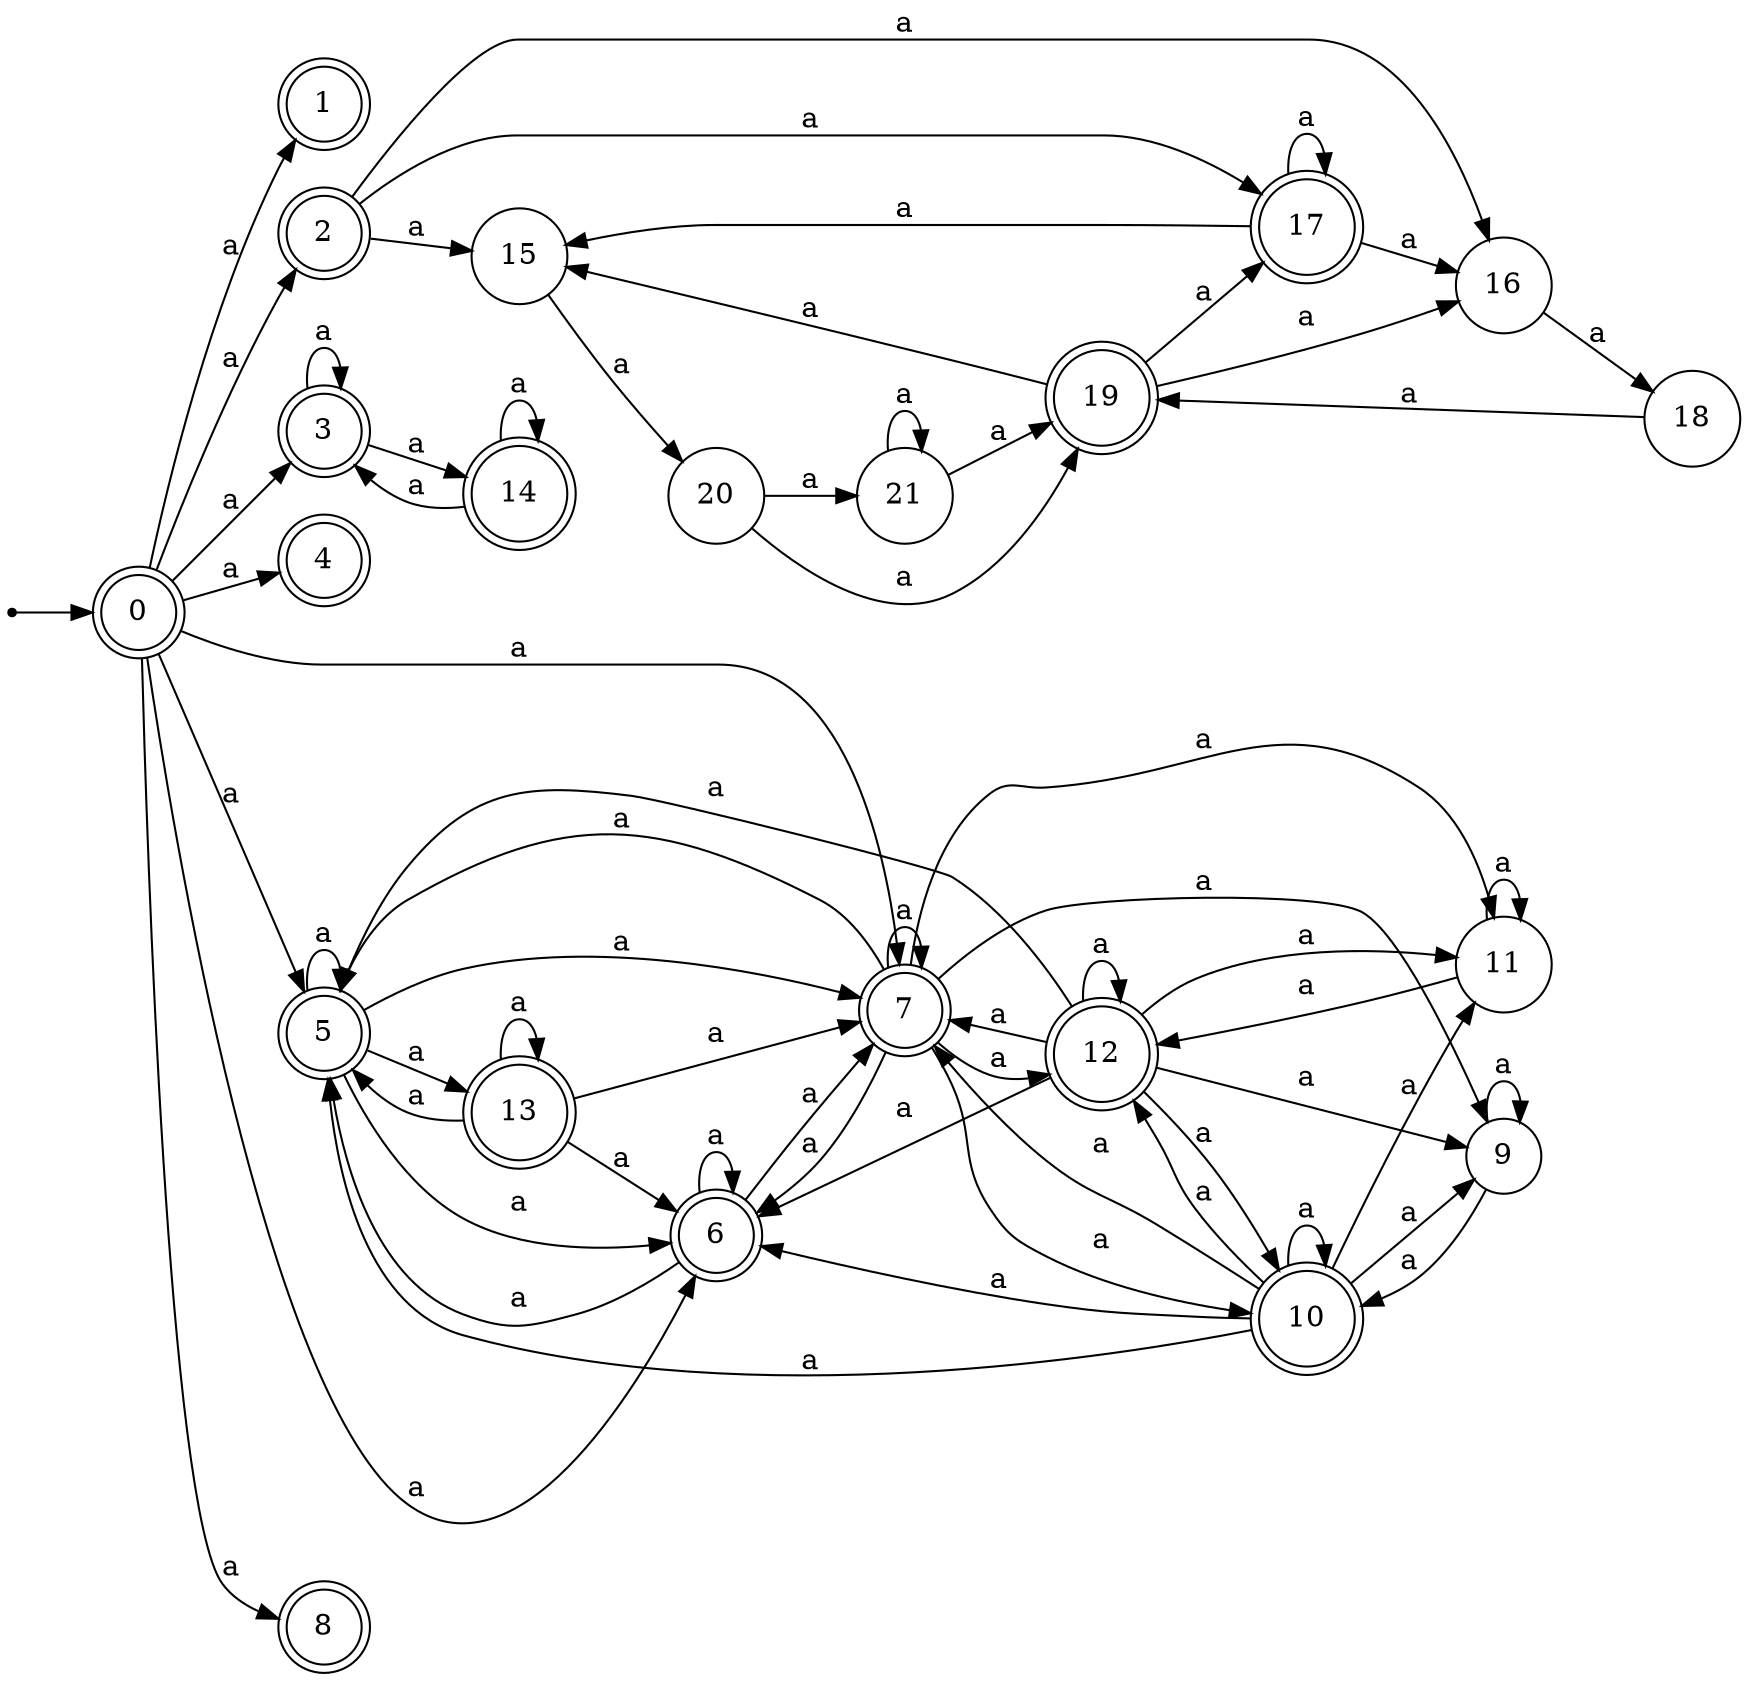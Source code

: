 digraph finite_state_machine {
rankdir=LR;
size="20,20";
node [shape = point]; "dummy0"
node [shape = doublecircle]; "0";"dummy0" -> "0";
node [shape = doublecircle]; "1";node [shape = doublecircle]; "2";node [shape = doublecircle]; "3";node [shape = doublecircle]; "4";node [shape = doublecircle]; "5";node [shape = doublecircle]; "6";node [shape = doublecircle]; "7";node [shape = doublecircle]; "8";node [shape = circle]; "9";
node [shape = doublecircle]; "10";node [shape = circle]; "11";
node [shape = doublecircle]; "12";node [shape = doublecircle]; "13";node [shape = doublecircle]; "14";node [shape = circle]; "15";
node [shape = circle]; "16";
node [shape = doublecircle]; "17";node [shape = circle]; "18";
node [shape = doublecircle]; "19";node [shape = circle]; "20";
node [shape = circle]; "21";
"0" -> "1" [label = "a"];
 "0" -> "2" [label = "a"];
 "0" -> "3" [label = "a"];
 "0" -> "4" [label = "a"];
 "0" -> "5" [label = "a"];
 "0" -> "6" [label = "a"];
 "0" -> "7" [label = "a"];
 "0" -> "8" [label = "a"];
 "7" -> "5" [label = "a"];
 "7" -> "6" [label = "a"];
 "7" -> "7" [label = "a"];
 "7" -> "9" [label = "a"];
 "7" -> "10" [label = "a"];
 "7" -> "11" [label = "a"];
 "7" -> "12" [label = "a"];
 "12" -> "5" [label = "a"];
 "12" -> "6" [label = "a"];
 "12" -> "7" [label = "a"];
 "12" -> "9" [label = "a"];
 "12" -> "10" [label = "a"];
 "12" -> "11" [label = "a"];
 "12" -> "12" [label = "a"];
 "11" -> "11" [label = "a"];
 "11" -> "12" [label = "a"];
 "10" -> "5" [label = "a"];
 "10" -> "6" [label = "a"];
 "10" -> "7" [label = "a"];
 "10" -> "9" [label = "a"];
 "10" -> "10" [label = "a"];
 "10" -> "11" [label = "a"];
 "10" -> "12" [label = "a"];
 "9" -> "9" [label = "a"];
 "9" -> "10" [label = "a"];
 "6" -> "5" [label = "a"];
 "6" -> "6" [label = "a"];
 "6" -> "7" [label = "a"];
 "5" -> "13" [label = "a"];
 "5" -> "5" [label = "a"];
 "5" -> "6" [label = "a"];
 "5" -> "7" [label = "a"];
 "13" -> "5" [label = "a"];
 "13" -> "13" [label = "a"];
 "13" -> "6" [label = "a"];
 "13" -> "7" [label = "a"];
 "3" -> "3" [label = "a"];
 "3" -> "14" [label = "a"];
 "14" -> "3" [label = "a"];
 "14" -> "14" [label = "a"];
 "2" -> "16" [label = "a"];
 "2" -> "17" [label = "a"];
 "2" -> "15" [label = "a"];
 "17" -> "16" [label = "a"];
 "17" -> "17" [label = "a"];
 "17" -> "15" [label = "a"];
 "16" -> "18" [label = "a"];
 "18" -> "19" [label = "a"];
 "19" -> "16" [label = "a"];
 "19" -> "17" [label = "a"];
 "19" -> "15" [label = "a"];
 "15" -> "20" [label = "a"];
 "20" -> "19" [label = "a"];
 "20" -> "21" [label = "a"];
 "21" -> "19" [label = "a"];
 "21" -> "21" [label = "a"];
 }
